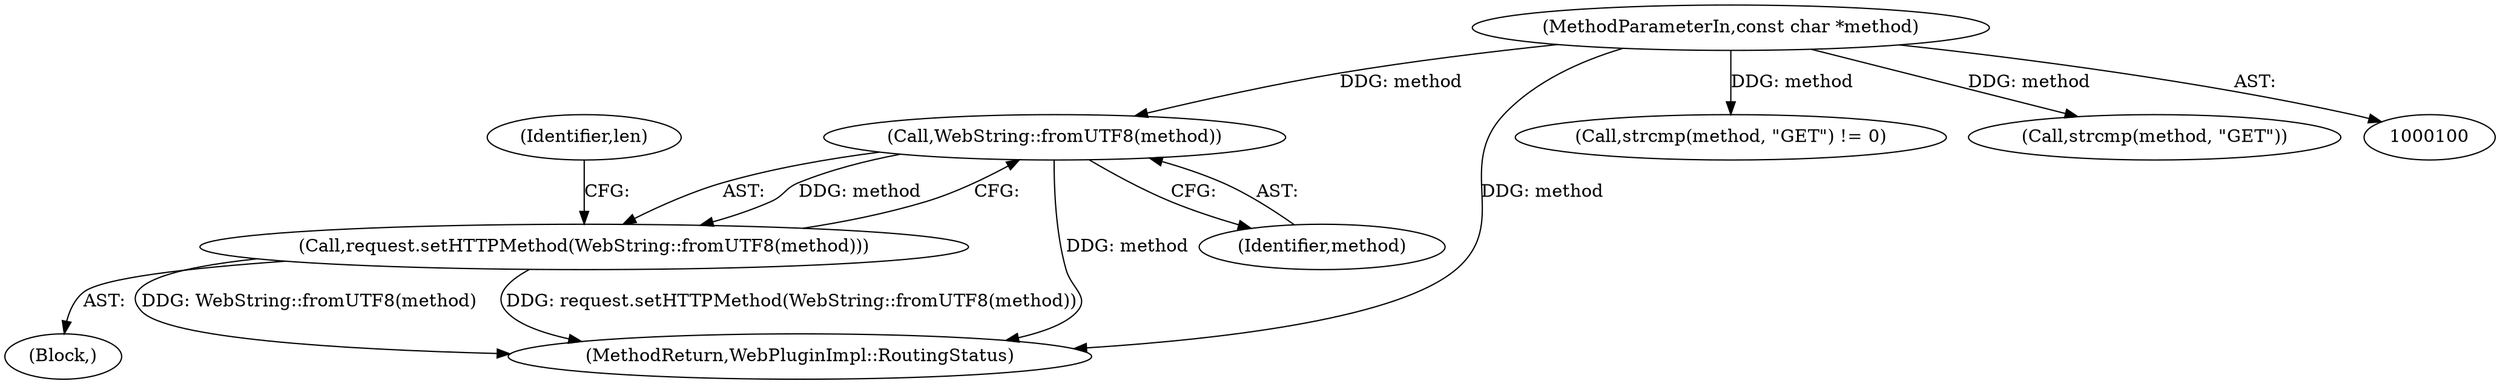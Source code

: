digraph "1_Chrome_ea3d1d84be3d6f97bf50e76511c9e26af6895533_42@pointer" {
"1000181" [label="(Call,WebString::fromUTF8(method))"];
"1000101" [label="(MethodParameterIn,const char *method)"];
"1000180" [label="(Call,request.setHTTPMethod(WebString::fromUTF8(method)))"];
"1000160" [label="(Call,strcmp(method, \"GET\") != 0)"];
"1000182" [label="(Identifier,method)"];
"1000111" [label="(Block,)"];
"1000185" [label="(Identifier,len)"];
"1000180" [label="(Call,request.setHTTPMethod(WebString::fromUTF8(method)))"];
"1000181" [label="(Call,WebString::fromUTF8(method))"];
"1000101" [label="(MethodParameterIn,const char *method)"];
"1000161" [label="(Call,strcmp(method, \"GET\"))"];
"1000217" [label="(MethodReturn,WebPluginImpl::RoutingStatus)"];
"1000181" -> "1000180"  [label="AST: "];
"1000181" -> "1000182"  [label="CFG: "];
"1000182" -> "1000181"  [label="AST: "];
"1000180" -> "1000181"  [label="CFG: "];
"1000181" -> "1000217"  [label="DDG: method"];
"1000181" -> "1000180"  [label="DDG: method"];
"1000101" -> "1000181"  [label="DDG: method"];
"1000101" -> "1000100"  [label="AST: "];
"1000101" -> "1000217"  [label="DDG: method"];
"1000101" -> "1000160"  [label="DDG: method"];
"1000101" -> "1000161"  [label="DDG: method"];
"1000180" -> "1000111"  [label="AST: "];
"1000185" -> "1000180"  [label="CFG: "];
"1000180" -> "1000217"  [label="DDG: WebString::fromUTF8(method)"];
"1000180" -> "1000217"  [label="DDG: request.setHTTPMethod(WebString::fromUTF8(method))"];
}
